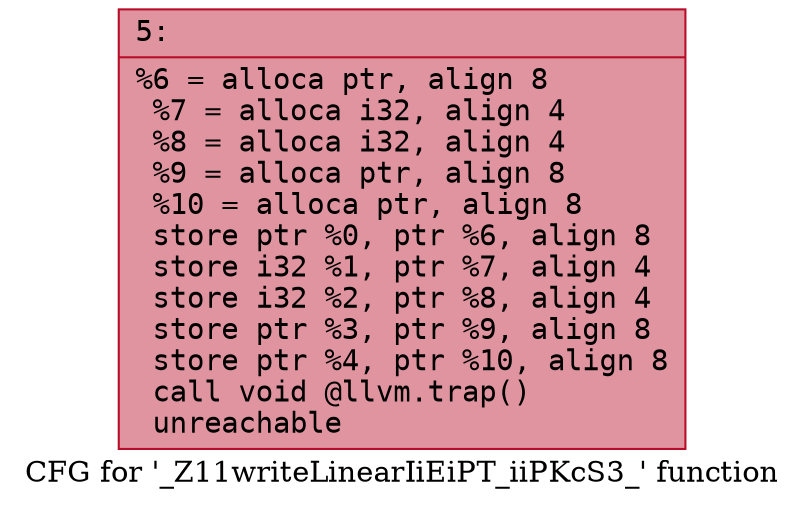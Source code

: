 digraph "CFG for '_Z11writeLinearIiEiPT_iiPKcS3_' function" {
	label="CFG for '_Z11writeLinearIiEiPT_iiPKcS3_' function";

	Node0x600002ec2710 [shape=record,color="#b70d28ff", style=filled, fillcolor="#b70d2870" fontname="Courier",label="{5:\l|  %6 = alloca ptr, align 8\l  %7 = alloca i32, align 4\l  %8 = alloca i32, align 4\l  %9 = alloca ptr, align 8\l  %10 = alloca ptr, align 8\l  store ptr %0, ptr %6, align 8\l  store i32 %1, ptr %7, align 4\l  store i32 %2, ptr %8, align 4\l  store ptr %3, ptr %9, align 8\l  store ptr %4, ptr %10, align 8\l  call void @llvm.trap()\l  unreachable\l}"];
}
